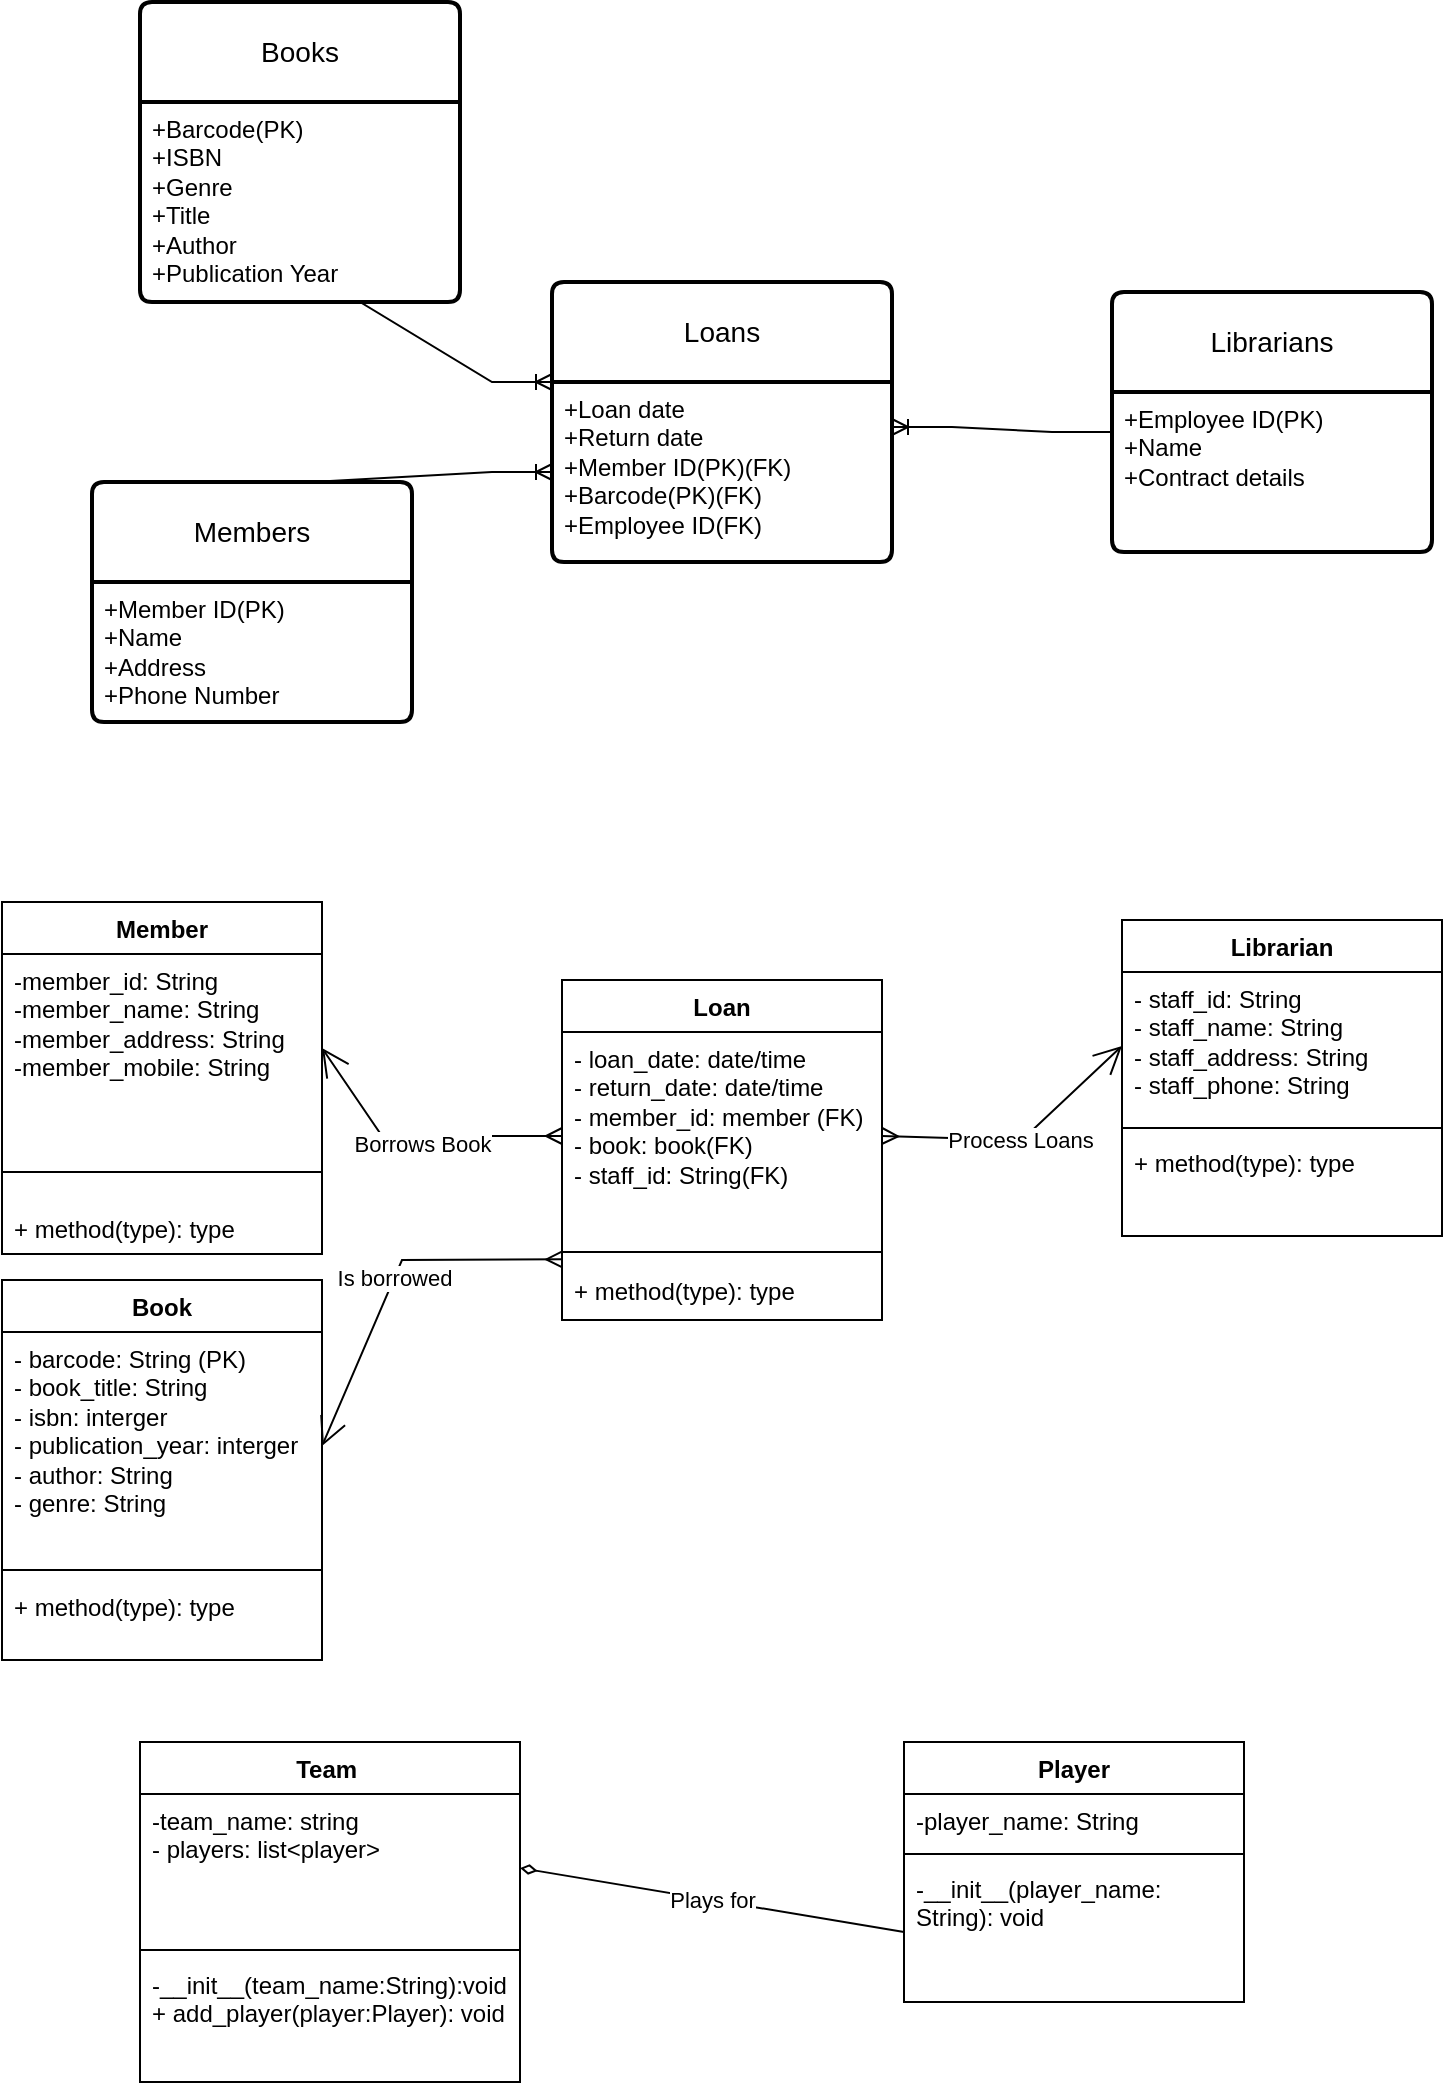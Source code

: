 <mxfile version="24.4.10" type="github">
  <diagram name="Page-1" id="WLZRozY2NqlVingiumSY">
    <mxGraphModel dx="867" dy="551" grid="1" gridSize="10" guides="1" tooltips="1" connect="1" arrows="1" fold="1" page="1" pageScale="1" pageWidth="827" pageHeight="1169" math="0" shadow="0">
      <root>
        <mxCell id="0" />
        <mxCell id="1" parent="0" />
        <mxCell id="Wqbp7f1d1b4aWmSnZyiZ-1" value="Members" style="swimlane;childLayout=stackLayout;horizontal=1;startSize=50;horizontalStack=0;rounded=1;fontSize=14;fontStyle=0;strokeWidth=2;resizeParent=0;resizeLast=1;shadow=0;dashed=0;align=center;arcSize=4;whiteSpace=wrap;html=1;" vertex="1" parent="1">
          <mxGeometry x="104" y="270" width="160" height="120" as="geometry">
            <mxRectangle x="440" y="110" width="100" height="50" as="alternateBounds" />
          </mxGeometry>
        </mxCell>
        <mxCell id="Wqbp7f1d1b4aWmSnZyiZ-2" value="+Member ID(PK)&lt;div&gt;+Name&lt;/div&gt;&lt;div&gt;+Address&lt;/div&gt;&lt;div&gt;+Phone Number&lt;/div&gt;" style="align=left;strokeColor=none;fillColor=none;spacingLeft=4;fontSize=12;verticalAlign=top;resizable=0;rotatable=0;part=1;html=1;" vertex="1" parent="Wqbp7f1d1b4aWmSnZyiZ-1">
          <mxGeometry y="50" width="160" height="70" as="geometry" />
        </mxCell>
        <mxCell id="Wqbp7f1d1b4aWmSnZyiZ-3" value="Books" style="swimlane;childLayout=stackLayout;horizontal=1;startSize=50;horizontalStack=0;rounded=1;fontSize=14;fontStyle=0;strokeWidth=2;resizeParent=0;resizeLast=1;shadow=0;dashed=0;align=center;arcSize=4;whiteSpace=wrap;html=1;" vertex="1" parent="1">
          <mxGeometry x="128" y="30" width="160" height="150" as="geometry" />
        </mxCell>
        <mxCell id="Wqbp7f1d1b4aWmSnZyiZ-4" value="+Barcode(PK)&amp;nbsp;&lt;div&gt;+ISBN&lt;/div&gt;&lt;div&gt;+Genre&lt;br&gt;+Title&lt;div&gt;+Author&lt;br&gt;&lt;div&gt;+Publication Year&lt;/div&gt;&lt;/div&gt;&lt;/div&gt;" style="align=left;strokeColor=none;fillColor=none;spacingLeft=4;fontSize=12;verticalAlign=top;resizable=0;rotatable=0;part=1;html=1;" vertex="1" parent="Wqbp7f1d1b4aWmSnZyiZ-3">
          <mxGeometry y="50" width="160" height="100" as="geometry" />
        </mxCell>
        <mxCell id="Wqbp7f1d1b4aWmSnZyiZ-5" value="Librarians" style="swimlane;childLayout=stackLayout;horizontal=1;startSize=50;horizontalStack=0;rounded=1;fontSize=14;fontStyle=0;strokeWidth=2;resizeParent=0;resizeLast=1;shadow=0;dashed=0;align=center;arcSize=4;whiteSpace=wrap;html=1;" vertex="1" parent="1">
          <mxGeometry x="614" y="175" width="160" height="130" as="geometry" />
        </mxCell>
        <mxCell id="Wqbp7f1d1b4aWmSnZyiZ-6" value="+Employee ID(PK)&lt;br&gt;&lt;div&gt;+Name&lt;/div&gt;&lt;div&gt;+Contract details&lt;/div&gt;" style="align=left;strokeColor=none;fillColor=none;spacingLeft=4;fontSize=12;verticalAlign=top;resizable=0;rotatable=0;part=1;html=1;" vertex="1" parent="Wqbp7f1d1b4aWmSnZyiZ-5">
          <mxGeometry y="50" width="160" height="80" as="geometry" />
        </mxCell>
        <mxCell id="Wqbp7f1d1b4aWmSnZyiZ-7" value="Loans" style="swimlane;childLayout=stackLayout;horizontal=1;startSize=50;horizontalStack=0;rounded=1;fontSize=14;fontStyle=0;strokeWidth=2;resizeParent=0;resizeLast=1;shadow=0;dashed=0;align=center;arcSize=4;whiteSpace=wrap;html=1;" vertex="1" parent="1">
          <mxGeometry x="334" y="170" width="170" height="140" as="geometry" />
        </mxCell>
        <mxCell id="Wqbp7f1d1b4aWmSnZyiZ-8" value="&lt;div&gt;+Loan date&lt;/div&gt;&lt;div&gt;+Return date&lt;/div&gt;&lt;div&gt;+Member ID(PK)(FK)&lt;/div&gt;&lt;div&gt;+Barcode(PK)(FK)&lt;/div&gt;&lt;div&gt;+Employee ID(FK)&lt;/div&gt;" style="align=left;strokeColor=none;fillColor=none;spacingLeft=4;fontSize=12;verticalAlign=top;resizable=0;rotatable=0;part=1;html=1;" vertex="1" parent="Wqbp7f1d1b4aWmSnZyiZ-7">
          <mxGeometry y="50" width="170" height="90" as="geometry" />
        </mxCell>
        <mxCell id="Wqbp7f1d1b4aWmSnZyiZ-16" value="" style="edgeStyle=entityRelationEdgeStyle;fontSize=12;html=1;endArrow=ERoneToMany;rounded=0;entryX=0;entryY=0.5;entryDx=0;entryDy=0;exitX=0.5;exitY=0;exitDx=0;exitDy=0;" edge="1" parent="1" source="Wqbp7f1d1b4aWmSnZyiZ-1" target="Wqbp7f1d1b4aWmSnZyiZ-8">
          <mxGeometry width="100" height="100" relative="1" as="geometry">
            <mxPoint x="434" y="180" as="sourcePoint" />
            <mxPoint x="534" y="80" as="targetPoint" />
          </mxGeometry>
        </mxCell>
        <mxCell id="Wqbp7f1d1b4aWmSnZyiZ-17" value="" style="edgeStyle=entityRelationEdgeStyle;fontSize=12;html=1;endArrow=ERoneToMany;rounded=0;exitX=0.5;exitY=1;exitDx=0;exitDy=0;entryX=0;entryY=0;entryDx=0;entryDy=0;" edge="1" parent="1" source="Wqbp7f1d1b4aWmSnZyiZ-4" target="Wqbp7f1d1b4aWmSnZyiZ-8">
          <mxGeometry width="100" height="100" relative="1" as="geometry">
            <mxPoint x="279.28" y="40" as="sourcePoint" />
            <mxPoint x="344.0" y="211.45" as="targetPoint" />
            <Array as="points">
              <mxPoint x="259.28" y="95" />
            </Array>
          </mxGeometry>
        </mxCell>
        <mxCell id="Wqbp7f1d1b4aWmSnZyiZ-21" value="" style="edgeStyle=entityRelationEdgeStyle;fontSize=12;html=1;endArrow=ERoneToMany;rounded=0;entryX=1;entryY=0.25;entryDx=0;entryDy=0;exitX=0;exitY=0.25;exitDx=0;exitDy=0;" edge="1" parent="1" source="Wqbp7f1d1b4aWmSnZyiZ-6" target="Wqbp7f1d1b4aWmSnZyiZ-8">
          <mxGeometry width="100" height="100" relative="1" as="geometry">
            <mxPoint x="509" y="-10" as="sourcePoint" />
            <mxPoint x="424" y="150" as="targetPoint" />
            <Array as="points">
              <mxPoint x="564" y="20" />
            </Array>
          </mxGeometry>
        </mxCell>
        <mxCell id="Wqbp7f1d1b4aWmSnZyiZ-30" value="Librarian" style="swimlane;fontStyle=1;align=center;verticalAlign=top;childLayout=stackLayout;horizontal=1;startSize=26;horizontalStack=0;resizeParent=1;resizeParentMax=0;resizeLast=0;collapsible=1;marginBottom=0;whiteSpace=wrap;html=1;" vertex="1" parent="1">
          <mxGeometry x="619" y="489" width="160" height="158" as="geometry" />
        </mxCell>
        <mxCell id="Wqbp7f1d1b4aWmSnZyiZ-31" value="- staff_id: String&lt;div&gt;- staff_name: String&lt;/div&gt;&lt;div&gt;- staff_address: String&lt;/div&gt;&lt;div&gt;- staff_phone: String&lt;/div&gt;&lt;div&gt;&lt;br&gt;&lt;div&gt;&lt;br&gt;&lt;/div&gt;&lt;/div&gt;" style="text;strokeColor=none;fillColor=none;align=left;verticalAlign=top;spacingLeft=4;spacingRight=4;overflow=hidden;rotatable=0;points=[[0,0.5],[1,0.5]];portConstraint=eastwest;whiteSpace=wrap;html=1;" vertex="1" parent="Wqbp7f1d1b4aWmSnZyiZ-30">
          <mxGeometry y="26" width="160" height="74" as="geometry" />
        </mxCell>
        <mxCell id="Wqbp7f1d1b4aWmSnZyiZ-32" value="" style="line;strokeWidth=1;fillColor=none;align=left;verticalAlign=middle;spacingTop=-1;spacingLeft=3;spacingRight=3;rotatable=0;labelPosition=right;points=[];portConstraint=eastwest;strokeColor=inherit;" vertex="1" parent="Wqbp7f1d1b4aWmSnZyiZ-30">
          <mxGeometry y="100" width="160" height="8" as="geometry" />
        </mxCell>
        <mxCell id="Wqbp7f1d1b4aWmSnZyiZ-33" value="+ method(type): type" style="text;strokeColor=none;fillColor=none;align=left;verticalAlign=top;spacingLeft=4;spacingRight=4;overflow=hidden;rotatable=0;points=[[0,0.5],[1,0.5]];portConstraint=eastwest;whiteSpace=wrap;html=1;" vertex="1" parent="Wqbp7f1d1b4aWmSnZyiZ-30">
          <mxGeometry y="108" width="160" height="50" as="geometry" />
        </mxCell>
        <mxCell id="Wqbp7f1d1b4aWmSnZyiZ-34" value="Member" style="swimlane;fontStyle=1;align=center;verticalAlign=top;childLayout=stackLayout;horizontal=1;startSize=26;horizontalStack=0;resizeParent=1;resizeParentMax=0;resizeLast=0;collapsible=1;marginBottom=0;whiteSpace=wrap;html=1;" vertex="1" parent="1">
          <mxGeometry x="59" y="480" width="160" height="176" as="geometry" />
        </mxCell>
        <mxCell id="Wqbp7f1d1b4aWmSnZyiZ-35" value="-member_id: String&lt;div&gt;-member_name: String&lt;/div&gt;&lt;div&gt;-member_address: String&lt;/div&gt;&lt;div&gt;-member_mobile: String&lt;/div&gt;" style="text;strokeColor=none;fillColor=none;align=left;verticalAlign=top;spacingLeft=4;spacingRight=4;overflow=hidden;rotatable=0;points=[[0,0.5],[1,0.5]];portConstraint=eastwest;whiteSpace=wrap;html=1;" vertex="1" parent="Wqbp7f1d1b4aWmSnZyiZ-34">
          <mxGeometry y="26" width="160" height="94" as="geometry" />
        </mxCell>
        <mxCell id="Wqbp7f1d1b4aWmSnZyiZ-36" value="" style="line;strokeWidth=1;fillColor=none;align=left;verticalAlign=middle;spacingTop=-1;spacingLeft=3;spacingRight=3;rotatable=0;labelPosition=right;points=[];portConstraint=eastwest;strokeColor=inherit;" vertex="1" parent="Wqbp7f1d1b4aWmSnZyiZ-34">
          <mxGeometry y="120" width="160" height="30" as="geometry" />
        </mxCell>
        <mxCell id="Wqbp7f1d1b4aWmSnZyiZ-37" value="+ method(type): type" style="text;strokeColor=none;fillColor=none;align=left;verticalAlign=top;spacingLeft=4;spacingRight=4;overflow=hidden;rotatable=0;points=[[0,0.5],[1,0.5]];portConstraint=eastwest;whiteSpace=wrap;html=1;" vertex="1" parent="Wqbp7f1d1b4aWmSnZyiZ-34">
          <mxGeometry y="150" width="160" height="26" as="geometry" />
        </mxCell>
        <mxCell id="Wqbp7f1d1b4aWmSnZyiZ-38" value="Loan" style="swimlane;fontStyle=1;align=center;verticalAlign=top;childLayout=stackLayout;horizontal=1;startSize=26;horizontalStack=0;resizeParent=1;resizeParentMax=0;resizeLast=0;collapsible=1;marginBottom=0;whiteSpace=wrap;html=1;" vertex="1" parent="1">
          <mxGeometry x="339" y="519" width="160" height="170" as="geometry" />
        </mxCell>
        <mxCell id="Wqbp7f1d1b4aWmSnZyiZ-39" value="- loan_date: date/time&lt;div&gt;- return_date: date/time&lt;/div&gt;&lt;div&gt;- member_id: member (FK)&lt;/div&gt;&lt;div&gt;- book: book(FK)&lt;/div&gt;&lt;div&gt;- staff_id: String(FK)&lt;/div&gt;" style="text;strokeColor=none;fillColor=none;align=left;verticalAlign=top;spacingLeft=4;spacingRight=4;overflow=hidden;rotatable=0;points=[[0,0.5],[1,0.5]];portConstraint=eastwest;whiteSpace=wrap;html=1;" vertex="1" parent="Wqbp7f1d1b4aWmSnZyiZ-38">
          <mxGeometry y="26" width="160" height="104" as="geometry" />
        </mxCell>
        <mxCell id="Wqbp7f1d1b4aWmSnZyiZ-40" value="" style="line;strokeWidth=1;fillColor=none;align=left;verticalAlign=middle;spacingTop=-1;spacingLeft=3;spacingRight=3;rotatable=0;labelPosition=right;points=[];portConstraint=eastwest;strokeColor=inherit;" vertex="1" parent="Wqbp7f1d1b4aWmSnZyiZ-38">
          <mxGeometry y="130" width="160" height="12" as="geometry" />
        </mxCell>
        <mxCell id="Wqbp7f1d1b4aWmSnZyiZ-41" value="+ method(type): type" style="text;strokeColor=none;fillColor=none;align=left;verticalAlign=top;spacingLeft=4;spacingRight=4;overflow=hidden;rotatable=0;points=[[0,0.5],[1,0.5]];portConstraint=eastwest;whiteSpace=wrap;html=1;" vertex="1" parent="Wqbp7f1d1b4aWmSnZyiZ-38">
          <mxGeometry y="142" width="160" height="28" as="geometry" />
        </mxCell>
        <mxCell id="Wqbp7f1d1b4aWmSnZyiZ-46" value="Book" style="swimlane;fontStyle=1;align=center;verticalAlign=top;childLayout=stackLayout;horizontal=1;startSize=26;horizontalStack=0;resizeParent=1;resizeParentMax=0;resizeLast=0;collapsible=1;marginBottom=0;whiteSpace=wrap;html=1;" vertex="1" parent="1">
          <mxGeometry x="59" y="669" width="160" height="190" as="geometry" />
        </mxCell>
        <mxCell id="Wqbp7f1d1b4aWmSnZyiZ-47" value="- barcode: String (PK)&lt;div&gt;- book_title: String&lt;/div&gt;&lt;div&gt;- isbn: interger&lt;/div&gt;&lt;div&gt;- publication_year: interger&lt;/div&gt;&lt;div&gt;- author: String&lt;/div&gt;&lt;div&gt;- genre: String&lt;/div&gt;&lt;div&gt;&lt;br&gt;&lt;/div&gt;" style="text;strokeColor=none;fillColor=none;align=left;verticalAlign=top;spacingLeft=4;spacingRight=4;overflow=hidden;rotatable=0;points=[[0,0.5],[1,0.5]];portConstraint=eastwest;whiteSpace=wrap;html=1;" vertex="1" parent="Wqbp7f1d1b4aWmSnZyiZ-46">
          <mxGeometry y="26" width="160" height="114" as="geometry" />
        </mxCell>
        <mxCell id="Wqbp7f1d1b4aWmSnZyiZ-48" value="" style="line;strokeWidth=1;fillColor=none;align=left;verticalAlign=middle;spacingTop=-1;spacingLeft=3;spacingRight=3;rotatable=0;labelPosition=right;points=[];portConstraint=eastwest;strokeColor=inherit;" vertex="1" parent="Wqbp7f1d1b4aWmSnZyiZ-46">
          <mxGeometry y="140" width="160" height="10" as="geometry" />
        </mxCell>
        <mxCell id="Wqbp7f1d1b4aWmSnZyiZ-49" value="+ method(type): type" style="text;strokeColor=none;fillColor=none;align=left;verticalAlign=top;spacingLeft=4;spacingRight=4;overflow=hidden;rotatable=0;points=[[0,0.5],[1,0.5]];portConstraint=eastwest;whiteSpace=wrap;html=1;" vertex="1" parent="Wqbp7f1d1b4aWmSnZyiZ-46">
          <mxGeometry y="150" width="160" height="40" as="geometry" />
        </mxCell>
        <mxCell id="Wqbp7f1d1b4aWmSnZyiZ-52" value="Borrows Book" style="endArrow=open;endFill=1;endSize=12;html=1;rounded=0;entryX=1;entryY=0.5;entryDx=0;entryDy=0;exitX=0;exitY=0.5;exitDx=0;exitDy=0;startArrow=ERmany;startFill=0;jumpStyle=sharp;" edge="1" parent="1" source="Wqbp7f1d1b4aWmSnZyiZ-39" target="Wqbp7f1d1b4aWmSnZyiZ-35">
          <mxGeometry x="-0.021" y="4" width="160" relative="1" as="geometry">
            <mxPoint x="219" y="629" as="sourcePoint" />
            <mxPoint x="379" y="629" as="targetPoint" />
            <Array as="points">
              <mxPoint x="249" y="597" />
            </Array>
            <mxPoint as="offset" />
          </mxGeometry>
        </mxCell>
        <mxCell id="Wqbp7f1d1b4aWmSnZyiZ-53" value="Is borrowed" style="endArrow=open;endFill=1;endSize=12;html=1;rounded=0;entryX=1;entryY=0.5;entryDx=0;entryDy=0;exitX=0.001;exitY=-0.084;exitDx=0;exitDy=0;startArrow=ERmany;startFill=0;exitPerimeter=0;jumpStyle=sharp;" edge="1" parent="1" source="Wqbp7f1d1b4aWmSnZyiZ-41" target="Wqbp7f1d1b4aWmSnZyiZ-47">
          <mxGeometry width="160" relative="1" as="geometry">
            <mxPoint x="219" y="629" as="sourcePoint" />
            <mxPoint x="379" y="629" as="targetPoint" />
            <Array as="points">
              <mxPoint x="259" y="659" />
            </Array>
          </mxGeometry>
        </mxCell>
        <mxCell id="Wqbp7f1d1b4aWmSnZyiZ-54" value="Process Loans" style="endArrow=open;endFill=1;endSize=12;html=1;rounded=0;jumpStyle=line;entryX=0;entryY=0.5;entryDx=0;entryDy=0;exitX=1;exitY=0.5;exitDx=0;exitDy=0;startArrow=ERmany;startFill=0;" edge="1" parent="1" source="Wqbp7f1d1b4aWmSnZyiZ-39" target="Wqbp7f1d1b4aWmSnZyiZ-31">
          <mxGeometry width="160" relative="1" as="geometry">
            <mxPoint x="489" y="739" as="sourcePoint" />
            <mxPoint x="649" y="739" as="targetPoint" />
            <Array as="points">
              <mxPoint x="569" y="599" />
            </Array>
          </mxGeometry>
        </mxCell>
        <mxCell id="Wqbp7f1d1b4aWmSnZyiZ-55" value="Team&amp;nbsp;" style="swimlane;fontStyle=1;align=center;verticalAlign=top;childLayout=stackLayout;horizontal=1;startSize=26;horizontalStack=0;resizeParent=1;resizeParentMax=0;resizeLast=0;collapsible=1;marginBottom=0;whiteSpace=wrap;html=1;" vertex="1" parent="1">
          <mxGeometry x="128" y="900" width="190" height="170" as="geometry" />
        </mxCell>
        <mxCell id="Wqbp7f1d1b4aWmSnZyiZ-56" value="-team_name: string&lt;div&gt;- players: list&amp;lt;player&amp;gt;&lt;/div&gt;" style="text;strokeColor=none;fillColor=none;align=left;verticalAlign=top;spacingLeft=4;spacingRight=4;overflow=hidden;rotatable=0;points=[[0,0.5],[1,0.5]];portConstraint=eastwest;whiteSpace=wrap;html=1;" vertex="1" parent="Wqbp7f1d1b4aWmSnZyiZ-55">
          <mxGeometry y="26" width="190" height="74" as="geometry" />
        </mxCell>
        <mxCell id="Wqbp7f1d1b4aWmSnZyiZ-57" value="" style="line;strokeWidth=1;fillColor=none;align=left;verticalAlign=middle;spacingTop=-1;spacingLeft=3;spacingRight=3;rotatable=0;labelPosition=right;points=[];portConstraint=eastwest;strokeColor=inherit;" vertex="1" parent="Wqbp7f1d1b4aWmSnZyiZ-55">
          <mxGeometry y="100" width="190" height="8" as="geometry" />
        </mxCell>
        <mxCell id="Wqbp7f1d1b4aWmSnZyiZ-58" value="-__init__(team_name:String):void&lt;div&gt;+ add_player(player:Player): void&lt;br&gt;&lt;div&gt;&lt;br&gt;&lt;/div&gt;&lt;/div&gt;" style="text;strokeColor=none;fillColor=none;align=left;verticalAlign=top;spacingLeft=4;spacingRight=4;overflow=hidden;rotatable=0;points=[[0,0.5],[1,0.5]];portConstraint=eastwest;whiteSpace=wrap;html=1;" vertex="1" parent="Wqbp7f1d1b4aWmSnZyiZ-55">
          <mxGeometry y="108" width="190" height="62" as="geometry" />
        </mxCell>
        <mxCell id="Wqbp7f1d1b4aWmSnZyiZ-59" value="Player" style="swimlane;fontStyle=1;align=center;verticalAlign=top;childLayout=stackLayout;horizontal=1;startSize=26;horizontalStack=0;resizeParent=1;resizeParentMax=0;resizeLast=0;collapsible=1;marginBottom=0;whiteSpace=wrap;html=1;" vertex="1" parent="1">
          <mxGeometry x="510" y="900" width="170" height="130" as="geometry" />
        </mxCell>
        <mxCell id="Wqbp7f1d1b4aWmSnZyiZ-60" value="-player_name: String" style="text;strokeColor=none;fillColor=none;align=left;verticalAlign=top;spacingLeft=4;spacingRight=4;overflow=hidden;rotatable=0;points=[[0,0.5],[1,0.5]];portConstraint=eastwest;whiteSpace=wrap;html=1;" vertex="1" parent="Wqbp7f1d1b4aWmSnZyiZ-59">
          <mxGeometry y="26" width="170" height="26" as="geometry" />
        </mxCell>
        <mxCell id="Wqbp7f1d1b4aWmSnZyiZ-61" value="" style="line;strokeWidth=1;fillColor=none;align=left;verticalAlign=middle;spacingTop=-1;spacingLeft=3;spacingRight=3;rotatable=0;labelPosition=right;points=[];portConstraint=eastwest;strokeColor=inherit;" vertex="1" parent="Wqbp7f1d1b4aWmSnZyiZ-59">
          <mxGeometry y="52" width="170" height="8" as="geometry" />
        </mxCell>
        <mxCell id="Wqbp7f1d1b4aWmSnZyiZ-62" value="-__init__(player_name: String): void" style="text;strokeColor=none;fillColor=none;align=left;verticalAlign=top;spacingLeft=4;spacingRight=4;overflow=hidden;rotatable=0;points=[[0,0.5],[1,0.5]];portConstraint=eastwest;whiteSpace=wrap;html=1;" vertex="1" parent="Wqbp7f1d1b4aWmSnZyiZ-59">
          <mxGeometry y="60" width="170" height="70" as="geometry" />
        </mxCell>
        <mxCell id="Wqbp7f1d1b4aWmSnZyiZ-70" value="Plays for" style="endArrow=none;html=1;rounded=0;startArrow=diamondThin;startFill=0;exitX=1;exitY=0.5;exitDx=0;exitDy=0;entryX=0;entryY=0.5;entryDx=0;entryDy=0;targetPerimeterSpacing=1;sourcePerimeterSpacing=1;" edge="1" parent="1" source="Wqbp7f1d1b4aWmSnZyiZ-56" target="Wqbp7f1d1b4aWmSnZyiZ-62">
          <mxGeometry relative="1" as="geometry">
            <mxPoint x="334" y="970" as="sourcePoint" />
            <mxPoint x="494" y="970" as="targetPoint" />
            <Array as="points" />
          </mxGeometry>
        </mxCell>
      </root>
    </mxGraphModel>
  </diagram>
</mxfile>
